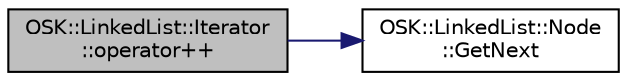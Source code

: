 digraph "OSK::LinkedList::Iterator::operator++"
{
 // LATEX_PDF_SIZE
  edge [fontname="Helvetica",fontsize="10",labelfontname="Helvetica",labelfontsize="10"];
  node [fontname="Helvetica",fontsize="10",shape=record];
  rankdir="LR";
  Node1 [label="OSK::LinkedList::Iterator\l::operator++",height=0.2,width=0.4,color="black", fillcolor="grey75", style="filled", fontcolor="black",tooltip="Avaza el iterador una posición."];
  Node1 -> Node2 [color="midnightblue",fontsize="10",style="solid",fontname="Helvetica"];
  Node2 [label="OSK::LinkedList::Node\l::GetNext",height=0.2,width=0.4,color="black", fillcolor="white", style="filled",URL="$class_o_s_k_1_1_linked_list_1_1_node.html#a3e895c13deda11380d421a57d6feaa99",tooltip="Obtiene el siguiente nodo en la lista."];
}
